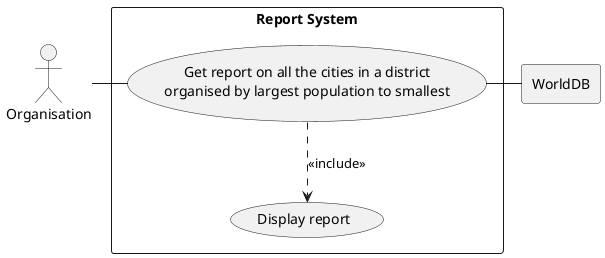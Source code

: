 @startuml

actor Org as "Organisation"

rectangle WorldDB

rectangle "Report System" {
    usecase UC1 as "Get report on all the cities in a district
    organised by largest population to smallest"

    usecase UCa as "Display report"

    Org - UC1
    UC1 ..> UCa : <<include>>
    UC1 - WorldDB
}

@enduml